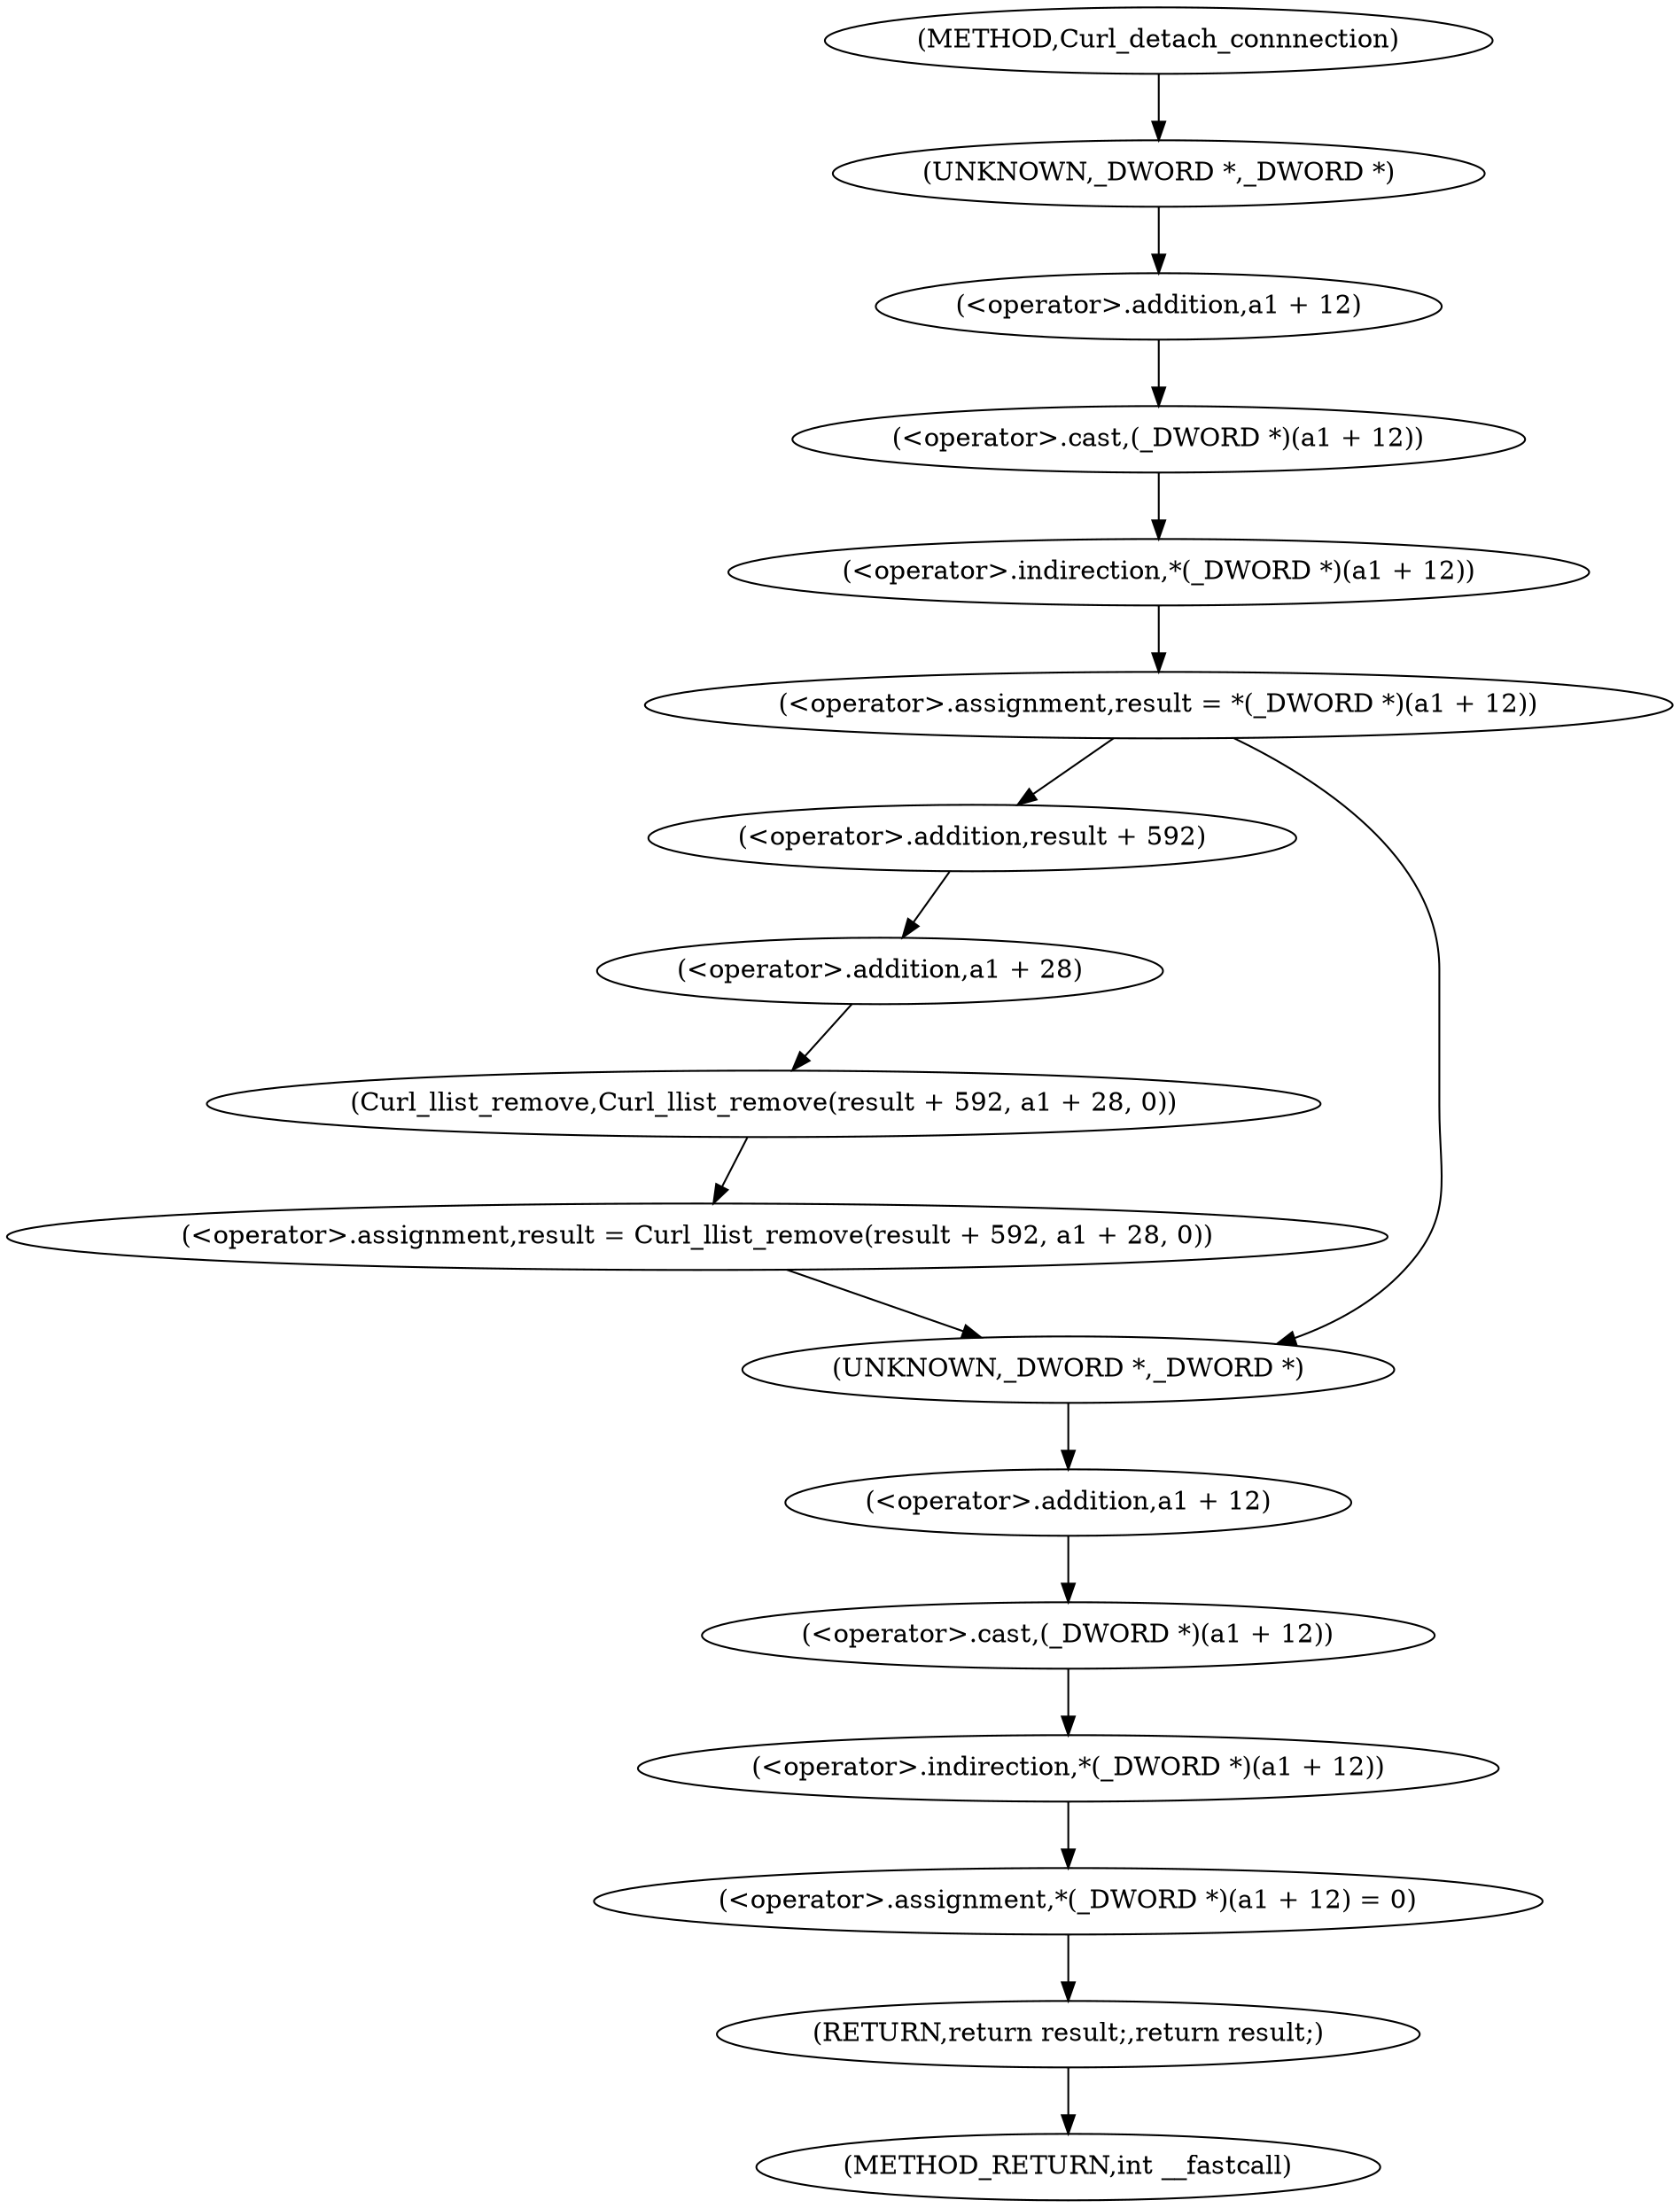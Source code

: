 digraph Curl_detach_connnection {  
"1000106" [label = "(<operator>.assignment,result = *(_DWORD *)(a1 + 12))" ]
"1000108" [label = "(<operator>.indirection,*(_DWORD *)(a1 + 12))" ]
"1000109" [label = "(<operator>.cast,(_DWORD *)(a1 + 12))" ]
"1000110" [label = "(UNKNOWN,_DWORD *,_DWORD *)" ]
"1000111" [label = "(<operator>.addition,a1 + 12)" ]
"1000116" [label = "(<operator>.assignment,result = Curl_llist_remove(result + 592, a1 + 28, 0))" ]
"1000118" [label = "(Curl_llist_remove,Curl_llist_remove(result + 592, a1 + 28, 0))" ]
"1000119" [label = "(<operator>.addition,result + 592)" ]
"1000122" [label = "(<operator>.addition,a1 + 28)" ]
"1000126" [label = "(<operator>.assignment,*(_DWORD *)(a1 + 12) = 0)" ]
"1000127" [label = "(<operator>.indirection,*(_DWORD *)(a1 + 12))" ]
"1000128" [label = "(<operator>.cast,(_DWORD *)(a1 + 12))" ]
"1000129" [label = "(UNKNOWN,_DWORD *,_DWORD *)" ]
"1000130" [label = "(<operator>.addition,a1 + 12)" ]
"1000134" [label = "(RETURN,return result;,return result;)" ]
"1000102" [label = "(METHOD,Curl_detach_connnection)" ]
"1000136" [label = "(METHOD_RETURN,int __fastcall)" ]
  "1000106" -> "1000129" 
  "1000106" -> "1000119" 
  "1000108" -> "1000106" 
  "1000109" -> "1000108" 
  "1000110" -> "1000111" 
  "1000111" -> "1000109" 
  "1000116" -> "1000129" 
  "1000118" -> "1000116" 
  "1000119" -> "1000122" 
  "1000122" -> "1000118" 
  "1000126" -> "1000134" 
  "1000127" -> "1000126" 
  "1000128" -> "1000127" 
  "1000129" -> "1000130" 
  "1000130" -> "1000128" 
  "1000134" -> "1000136" 
  "1000102" -> "1000110" 
}
